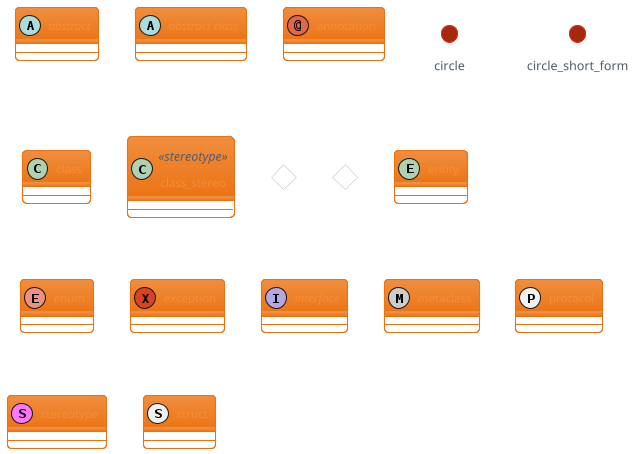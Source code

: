 ' Do not edit
' Theme Gallery
' autogenerated by script
'
@startuml
!$PUML_OUTLINE = "true"
!theme aws-orange
abstract        abstract
abstract class  "abstract class"
annotation      annotation
circle          circle
()              circle_short_form
class           class
class           class_stereo  <<stereotype>>
diamond         diamond
<>              diamond_short_form
entity          entity
enum            enum
exception       exception
interface       interface
metaclass       metaclass
protocol        protocol
stereotype      stereotype
struct          struct
@enduml
